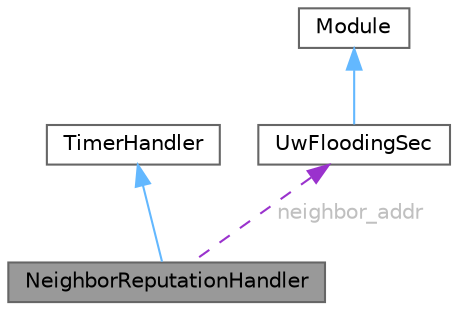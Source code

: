 digraph "NeighborReputationHandler"
{
 // LATEX_PDF_SIZE
  bgcolor="transparent";
  edge [fontname=Helvetica,fontsize=10,labelfontname=Helvetica,labelfontsize=10];
  node [fontname=Helvetica,fontsize=10,shape=box,height=0.2,width=0.4];
  Node1 [id="Node000001",label="NeighborReputationHandler",height=0.2,width=0.4,color="gray40", fillcolor="grey60", style="filled", fontcolor="black",tooltip="This class defines the timer used to check the packet forwarding by the neighbor and handle reputatio..."];
  Node2 -> Node1 [id="edge1_Node000001_Node000002",dir="back",color="steelblue1",style="solid",tooltip=" "];
  Node2 [id="Node000002",label="TimerHandler",height=0.2,width=0.4,color="gray40", fillcolor="white", style="filled",tooltip=" "];
  Node3 -> Node1 [id="edge2_Node000001_Node000003",dir="back",color="darkorchid3",style="dashed",tooltip=" ",label=" neighbor_addr",fontcolor="grey" ];
  Node3 [id="Node000003",label="UwFloodingSec",height=0.2,width=0.4,color="gray40", fillcolor="white", style="filled",URL="$classUwFloodingSec.html",tooltip="UwFloodingSec class is used to represent the routing layer of a node."];
  Node4 -> Node3 [id="edge3_Node000003_Node000004",dir="back",color="steelblue1",style="solid",tooltip=" "];
  Node4 [id="Node000004",label="Module",height=0.2,width=0.4,color="gray40", fillcolor="white", style="filled",tooltip=" "];
}
